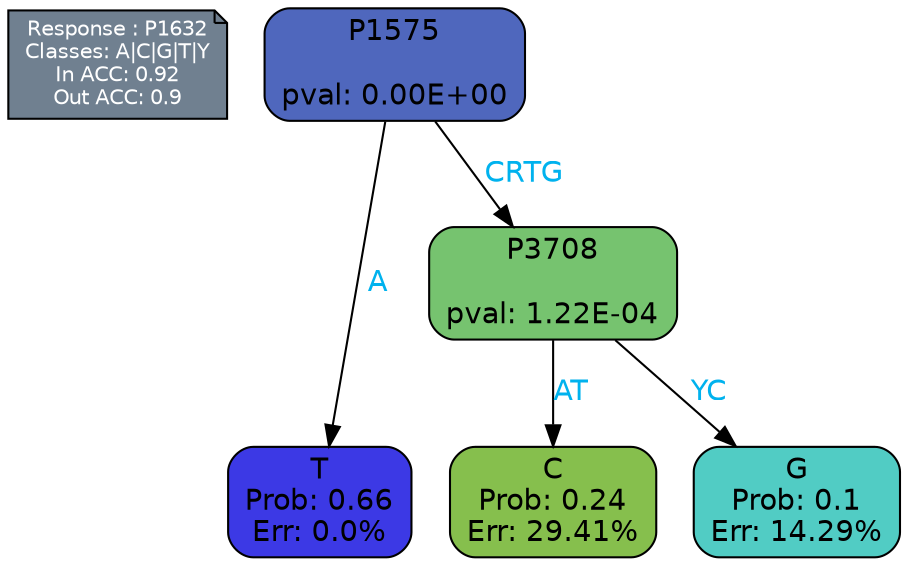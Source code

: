digraph Tree {
node [shape=box, style="filled, rounded", color="black", fontname=helvetica] ;
graph [ranksep=equally, splines=polylines, bgcolor=transparent, dpi=600] ;
edge [fontname=helvetica] ;
LEGEND [label="Response : P1632
Classes: A|C|G|T|Y
In ACC: 0.92
Out ACC: 0.9
",shape=note,align=left,style=filled,fillcolor="slategray",fontcolor="white",fontsize=10];1 [label="P1575

pval: 0.00E+00", fillcolor="#4f67bd"] ;
2 [label="T
Prob: 0.66
Err: 0.0%", fillcolor="#3c39e5"] ;
3 [label="P3708

pval: 1.22E-04", fillcolor="#76c36f"] ;
4 [label="C
Prob: 0.24
Err: 29.41%", fillcolor="#86bf4d"] ;
5 [label="G
Prob: 0.1
Err: 14.29%", fillcolor="#51ccc4"] ;
1 -> 2 [label="A",fontcolor=deepskyblue2] ;
1 -> 3 [label="CRTG",fontcolor=deepskyblue2] ;
3 -> 4 [label="AT",fontcolor=deepskyblue2] ;
3 -> 5 [label="YC",fontcolor=deepskyblue2] ;
{rank = same; 2;4;5;}{rank = same; LEGEND;1;}}